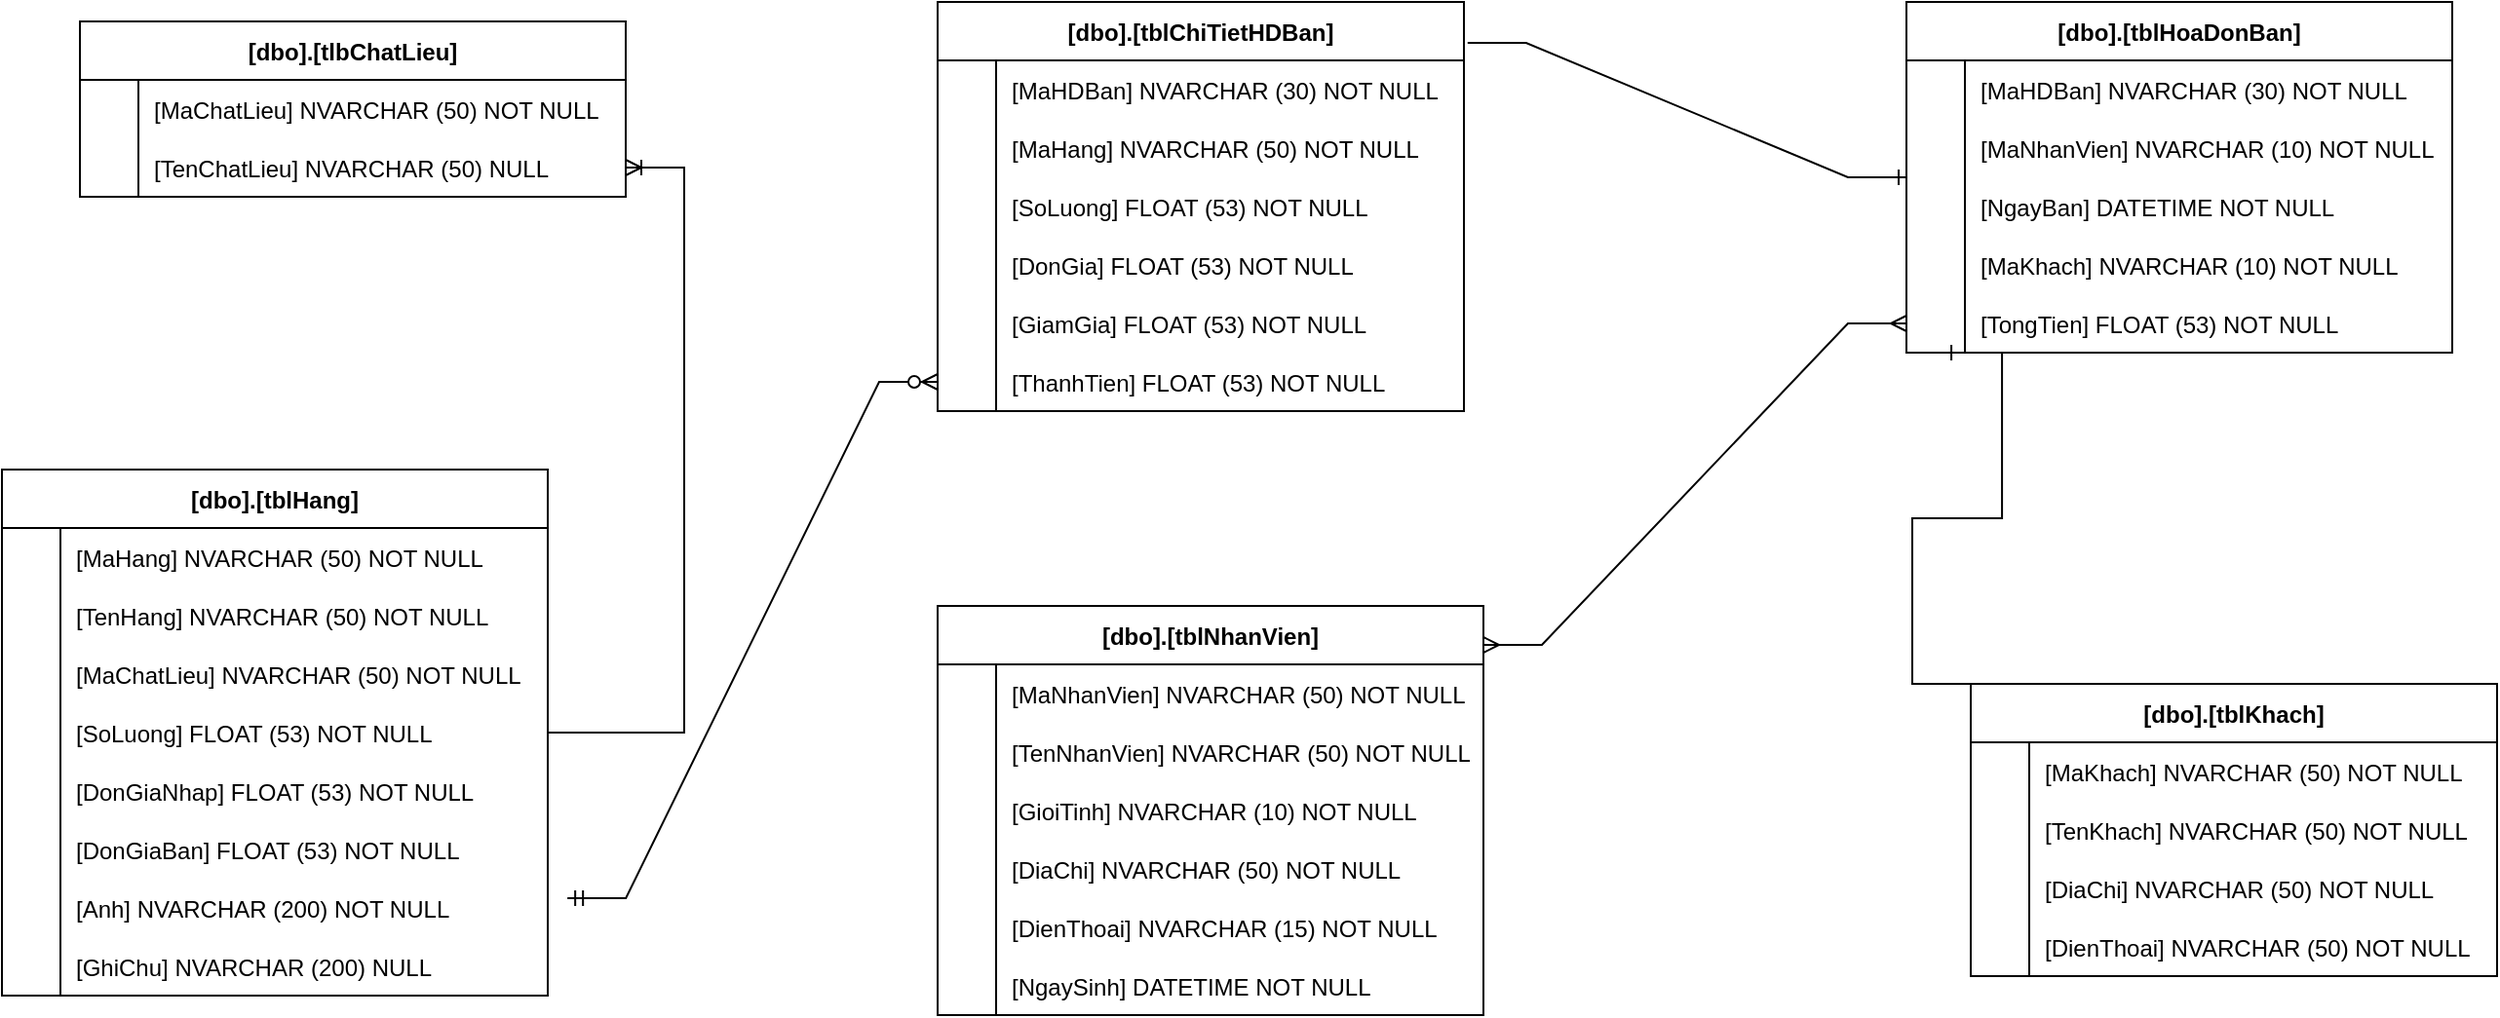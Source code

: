 <mxfile version="24.2.3" type="device">
  <diagram name="Page-1" id="nV3a7WdD76yAcHxh7O3L">
    <mxGraphModel dx="2442" dy="1972" grid="1" gridSize="10" guides="1" tooltips="1" connect="1" arrows="1" fold="1" page="1" pageScale="1" pageWidth="827" pageHeight="1169" math="0" shadow="0">
      <root>
        <mxCell id="0" />
        <mxCell id="1" parent="0" />
        <mxCell id="JZfJnRfSjsiBS8Dc8e3R-1" value="[dbo].[tblChiTietHDBan]" style="shape=table;startSize=30;container=1;collapsible=1;childLayout=tableLayout;fixedRows=1;rowLines=0;fontStyle=1;align=center;resizeLast=1;" vertex="1" parent="1">
          <mxGeometry x="330" y="-150" width="270" height="210" as="geometry" />
        </mxCell>
        <mxCell id="JZfJnRfSjsiBS8Dc8e3R-2" value="" style="shape=tableRow;horizontal=0;startSize=0;swimlaneHead=0;swimlaneBody=0;fillColor=none;collapsible=0;dropTarget=0;points=[[0,0.5],[1,0.5]];portConstraint=eastwest;strokeColor=inherit;top=0;left=0;right=0;bottom=0;" vertex="1" parent="JZfJnRfSjsiBS8Dc8e3R-1">
          <mxGeometry y="30" width="270" height="30" as="geometry" />
        </mxCell>
        <mxCell id="JZfJnRfSjsiBS8Dc8e3R-3" value="" style="shape=partialRectangle;overflow=hidden;connectable=0;fillColor=none;strokeColor=inherit;top=0;left=0;bottom=0;right=0;" vertex="1" parent="JZfJnRfSjsiBS8Dc8e3R-2">
          <mxGeometry width="30" height="30" as="geometry">
            <mxRectangle width="30" height="30" as="alternateBounds" />
          </mxGeometry>
        </mxCell>
        <mxCell id="JZfJnRfSjsiBS8Dc8e3R-4" value="[MaHDBan]   NVARCHAR (30) NOT NULL" style="shape=partialRectangle;overflow=hidden;connectable=0;fillColor=none;align=left;strokeColor=inherit;top=0;left=0;bottom=0;right=0;spacingLeft=6;" vertex="1" parent="JZfJnRfSjsiBS8Dc8e3R-2">
          <mxGeometry x="30" width="240" height="30" as="geometry">
            <mxRectangle width="240" height="30" as="alternateBounds" />
          </mxGeometry>
        </mxCell>
        <mxCell id="JZfJnRfSjsiBS8Dc8e3R-5" value="" style="shape=tableRow;horizontal=0;startSize=0;swimlaneHead=0;swimlaneBody=0;fillColor=none;collapsible=0;dropTarget=0;points=[[0,0.5],[1,0.5]];portConstraint=eastwest;strokeColor=inherit;top=0;left=0;right=0;bottom=0;" vertex="1" parent="JZfJnRfSjsiBS8Dc8e3R-1">
          <mxGeometry y="60" width="270" height="30" as="geometry" />
        </mxCell>
        <mxCell id="JZfJnRfSjsiBS8Dc8e3R-6" value="" style="shape=partialRectangle;overflow=hidden;connectable=0;fillColor=none;strokeColor=inherit;top=0;left=0;bottom=0;right=0;" vertex="1" parent="JZfJnRfSjsiBS8Dc8e3R-5">
          <mxGeometry width="30" height="30" as="geometry">
            <mxRectangle width="30" height="30" as="alternateBounds" />
          </mxGeometry>
        </mxCell>
        <mxCell id="JZfJnRfSjsiBS8Dc8e3R-7" value="[MaHang]    NVARCHAR (50) NOT NULL" style="shape=partialRectangle;overflow=hidden;connectable=0;fillColor=none;align=left;strokeColor=inherit;top=0;left=0;bottom=0;right=0;spacingLeft=6;" vertex="1" parent="JZfJnRfSjsiBS8Dc8e3R-5">
          <mxGeometry x="30" width="240" height="30" as="geometry">
            <mxRectangle width="240" height="30" as="alternateBounds" />
          </mxGeometry>
        </mxCell>
        <mxCell id="JZfJnRfSjsiBS8Dc8e3R-8" value="" style="shape=tableRow;horizontal=0;startSize=0;swimlaneHead=0;swimlaneBody=0;fillColor=none;collapsible=0;dropTarget=0;points=[[0,0.5],[1,0.5]];portConstraint=eastwest;strokeColor=inherit;top=0;left=0;right=0;bottom=0;" vertex="1" parent="JZfJnRfSjsiBS8Dc8e3R-1">
          <mxGeometry y="90" width="270" height="30" as="geometry" />
        </mxCell>
        <mxCell id="JZfJnRfSjsiBS8Dc8e3R-9" value="" style="shape=partialRectangle;overflow=hidden;connectable=0;fillColor=none;strokeColor=inherit;top=0;left=0;bottom=0;right=0;" vertex="1" parent="JZfJnRfSjsiBS8Dc8e3R-8">
          <mxGeometry width="30" height="30" as="geometry">
            <mxRectangle width="30" height="30" as="alternateBounds" />
          </mxGeometry>
        </mxCell>
        <mxCell id="JZfJnRfSjsiBS8Dc8e3R-10" value="[SoLuong]   FLOAT (53)    NOT NULL" style="shape=partialRectangle;overflow=hidden;connectable=0;fillColor=none;align=left;strokeColor=inherit;top=0;left=0;bottom=0;right=0;spacingLeft=6;" vertex="1" parent="JZfJnRfSjsiBS8Dc8e3R-8">
          <mxGeometry x="30" width="240" height="30" as="geometry">
            <mxRectangle width="240" height="30" as="alternateBounds" />
          </mxGeometry>
        </mxCell>
        <mxCell id="JZfJnRfSjsiBS8Dc8e3R-11" value="" style="shape=tableRow;horizontal=0;startSize=0;swimlaneHead=0;swimlaneBody=0;fillColor=none;collapsible=0;dropTarget=0;points=[[0,0.5],[1,0.5]];portConstraint=eastwest;strokeColor=inherit;top=0;left=0;right=0;bottom=0;" vertex="1" parent="JZfJnRfSjsiBS8Dc8e3R-1">
          <mxGeometry y="120" width="270" height="30" as="geometry" />
        </mxCell>
        <mxCell id="JZfJnRfSjsiBS8Dc8e3R-12" value="" style="shape=partialRectangle;overflow=hidden;connectable=0;fillColor=none;strokeColor=inherit;top=0;left=0;bottom=0;right=0;" vertex="1" parent="JZfJnRfSjsiBS8Dc8e3R-11">
          <mxGeometry width="30" height="30" as="geometry">
            <mxRectangle width="30" height="30" as="alternateBounds" />
          </mxGeometry>
        </mxCell>
        <mxCell id="JZfJnRfSjsiBS8Dc8e3R-13" value="[DonGia]    FLOAT (53)    NOT NULL" style="shape=partialRectangle;overflow=hidden;connectable=0;fillColor=none;align=left;strokeColor=inherit;top=0;left=0;bottom=0;right=0;spacingLeft=6;" vertex="1" parent="JZfJnRfSjsiBS8Dc8e3R-11">
          <mxGeometry x="30" width="240" height="30" as="geometry">
            <mxRectangle width="240" height="30" as="alternateBounds" />
          </mxGeometry>
        </mxCell>
        <mxCell id="JZfJnRfSjsiBS8Dc8e3R-14" value="" style="shape=tableRow;horizontal=0;startSize=0;swimlaneHead=0;swimlaneBody=0;fillColor=none;collapsible=0;dropTarget=0;points=[[0,0.5],[1,0.5]];portConstraint=eastwest;strokeColor=inherit;top=0;left=0;right=0;bottom=0;" vertex="1" parent="JZfJnRfSjsiBS8Dc8e3R-1">
          <mxGeometry y="150" width="270" height="30" as="geometry" />
        </mxCell>
        <mxCell id="JZfJnRfSjsiBS8Dc8e3R-15" value="" style="shape=partialRectangle;overflow=hidden;connectable=0;fillColor=none;strokeColor=inherit;top=0;left=0;bottom=0;right=0;" vertex="1" parent="JZfJnRfSjsiBS8Dc8e3R-14">
          <mxGeometry width="30" height="30" as="geometry">
            <mxRectangle width="30" height="30" as="alternateBounds" />
          </mxGeometry>
        </mxCell>
        <mxCell id="JZfJnRfSjsiBS8Dc8e3R-16" value="[GiamGia]   FLOAT (53)    NOT NULL" style="shape=partialRectangle;overflow=hidden;connectable=0;fillColor=none;align=left;strokeColor=inherit;top=0;left=0;bottom=0;right=0;spacingLeft=6;" vertex="1" parent="JZfJnRfSjsiBS8Dc8e3R-14">
          <mxGeometry x="30" width="240" height="30" as="geometry">
            <mxRectangle width="240" height="30" as="alternateBounds" />
          </mxGeometry>
        </mxCell>
        <mxCell id="JZfJnRfSjsiBS8Dc8e3R-17" value="" style="shape=tableRow;horizontal=0;startSize=0;swimlaneHead=0;swimlaneBody=0;fillColor=none;collapsible=0;dropTarget=0;points=[[0,0.5],[1,0.5]];portConstraint=eastwest;strokeColor=inherit;top=0;left=0;right=0;bottom=0;" vertex="1" parent="JZfJnRfSjsiBS8Dc8e3R-1">
          <mxGeometry y="180" width="270" height="30" as="geometry" />
        </mxCell>
        <mxCell id="JZfJnRfSjsiBS8Dc8e3R-18" value="" style="shape=partialRectangle;overflow=hidden;connectable=0;fillColor=none;strokeColor=inherit;top=0;left=0;bottom=0;right=0;" vertex="1" parent="JZfJnRfSjsiBS8Dc8e3R-17">
          <mxGeometry width="30" height="30" as="geometry">
            <mxRectangle width="30" height="30" as="alternateBounds" />
          </mxGeometry>
        </mxCell>
        <mxCell id="JZfJnRfSjsiBS8Dc8e3R-19" value="[ThanhTien] FLOAT (53)    NOT NULL" style="shape=partialRectangle;overflow=hidden;connectable=0;fillColor=none;align=left;strokeColor=inherit;top=0;left=0;bottom=0;right=0;spacingLeft=6;" vertex="1" parent="JZfJnRfSjsiBS8Dc8e3R-17">
          <mxGeometry x="30" width="240" height="30" as="geometry">
            <mxRectangle width="240" height="30" as="alternateBounds" />
          </mxGeometry>
        </mxCell>
        <mxCell id="JZfJnRfSjsiBS8Dc8e3R-20" value="[dbo].[tblHang]" style="shape=table;startSize=30;container=1;collapsible=1;childLayout=tableLayout;fixedRows=1;rowLines=0;fontStyle=1;align=center;resizeLast=1;" vertex="1" parent="1">
          <mxGeometry x="-150" y="90" width="280" height="270" as="geometry" />
        </mxCell>
        <mxCell id="JZfJnRfSjsiBS8Dc8e3R-21" value="" style="shape=tableRow;horizontal=0;startSize=0;swimlaneHead=0;swimlaneBody=0;fillColor=none;collapsible=0;dropTarget=0;points=[[0,0.5],[1,0.5]];portConstraint=eastwest;strokeColor=inherit;top=0;left=0;right=0;bottom=0;" vertex="1" parent="JZfJnRfSjsiBS8Dc8e3R-20">
          <mxGeometry y="30" width="280" height="30" as="geometry" />
        </mxCell>
        <mxCell id="JZfJnRfSjsiBS8Dc8e3R-22" value="" style="shape=partialRectangle;overflow=hidden;connectable=0;fillColor=none;strokeColor=inherit;top=0;left=0;bottom=0;right=0;" vertex="1" parent="JZfJnRfSjsiBS8Dc8e3R-21">
          <mxGeometry width="30" height="30" as="geometry">
            <mxRectangle width="30" height="30" as="alternateBounds" />
          </mxGeometry>
        </mxCell>
        <mxCell id="JZfJnRfSjsiBS8Dc8e3R-23" value="[MaHang]     NVARCHAR (50)  NOT NULL" style="shape=partialRectangle;overflow=hidden;connectable=0;fillColor=none;align=left;strokeColor=inherit;top=0;left=0;bottom=0;right=0;spacingLeft=6;" vertex="1" parent="JZfJnRfSjsiBS8Dc8e3R-21">
          <mxGeometry x="30" width="250" height="30" as="geometry">
            <mxRectangle width="250" height="30" as="alternateBounds" />
          </mxGeometry>
        </mxCell>
        <mxCell id="JZfJnRfSjsiBS8Dc8e3R-24" value="" style="shape=tableRow;horizontal=0;startSize=0;swimlaneHead=0;swimlaneBody=0;fillColor=none;collapsible=0;dropTarget=0;points=[[0,0.5],[1,0.5]];portConstraint=eastwest;strokeColor=inherit;top=0;left=0;right=0;bottom=0;" vertex="1" parent="JZfJnRfSjsiBS8Dc8e3R-20">
          <mxGeometry y="60" width="280" height="30" as="geometry" />
        </mxCell>
        <mxCell id="JZfJnRfSjsiBS8Dc8e3R-25" value="" style="shape=partialRectangle;overflow=hidden;connectable=0;fillColor=none;strokeColor=inherit;top=0;left=0;bottom=0;right=0;" vertex="1" parent="JZfJnRfSjsiBS8Dc8e3R-24">
          <mxGeometry width="30" height="30" as="geometry">
            <mxRectangle width="30" height="30" as="alternateBounds" />
          </mxGeometry>
        </mxCell>
        <mxCell id="JZfJnRfSjsiBS8Dc8e3R-26" value="[TenHang]    NVARCHAR (50)  NOT NULL" style="shape=partialRectangle;overflow=hidden;connectable=0;fillColor=none;align=left;strokeColor=inherit;top=0;left=0;bottom=0;right=0;spacingLeft=6;" vertex="1" parent="JZfJnRfSjsiBS8Dc8e3R-24">
          <mxGeometry x="30" width="250" height="30" as="geometry">
            <mxRectangle width="250" height="30" as="alternateBounds" />
          </mxGeometry>
        </mxCell>
        <mxCell id="JZfJnRfSjsiBS8Dc8e3R-27" value="" style="shape=tableRow;horizontal=0;startSize=0;swimlaneHead=0;swimlaneBody=0;fillColor=none;collapsible=0;dropTarget=0;points=[[0,0.5],[1,0.5]];portConstraint=eastwest;strokeColor=inherit;top=0;left=0;right=0;bottom=0;" vertex="1" parent="JZfJnRfSjsiBS8Dc8e3R-20">
          <mxGeometry y="90" width="280" height="30" as="geometry" />
        </mxCell>
        <mxCell id="JZfJnRfSjsiBS8Dc8e3R-28" value="" style="shape=partialRectangle;overflow=hidden;connectable=0;fillColor=none;strokeColor=inherit;top=0;left=0;bottom=0;right=0;" vertex="1" parent="JZfJnRfSjsiBS8Dc8e3R-27">
          <mxGeometry width="30" height="30" as="geometry">
            <mxRectangle width="30" height="30" as="alternateBounds" />
          </mxGeometry>
        </mxCell>
        <mxCell id="JZfJnRfSjsiBS8Dc8e3R-29" value="[MaChatLieu] NVARCHAR (50)  NOT NULL" style="shape=partialRectangle;overflow=hidden;connectable=0;fillColor=none;align=left;strokeColor=inherit;top=0;left=0;bottom=0;right=0;spacingLeft=6;" vertex="1" parent="JZfJnRfSjsiBS8Dc8e3R-27">
          <mxGeometry x="30" width="250" height="30" as="geometry">
            <mxRectangle width="250" height="30" as="alternateBounds" />
          </mxGeometry>
        </mxCell>
        <mxCell id="JZfJnRfSjsiBS8Dc8e3R-30" value="" style="shape=tableRow;horizontal=0;startSize=0;swimlaneHead=0;swimlaneBody=0;fillColor=none;collapsible=0;dropTarget=0;points=[[0,0.5],[1,0.5]];portConstraint=eastwest;strokeColor=inherit;top=0;left=0;right=0;bottom=0;" vertex="1" parent="JZfJnRfSjsiBS8Dc8e3R-20">
          <mxGeometry y="120" width="280" height="30" as="geometry" />
        </mxCell>
        <mxCell id="JZfJnRfSjsiBS8Dc8e3R-31" value="" style="shape=partialRectangle;overflow=hidden;connectable=0;fillColor=none;strokeColor=inherit;top=0;left=0;bottom=0;right=0;" vertex="1" parent="JZfJnRfSjsiBS8Dc8e3R-30">
          <mxGeometry width="30" height="30" as="geometry">
            <mxRectangle width="30" height="30" as="alternateBounds" />
          </mxGeometry>
        </mxCell>
        <mxCell id="JZfJnRfSjsiBS8Dc8e3R-32" value="[SoLuong]    FLOAT (53)     NOT NULL" style="shape=partialRectangle;overflow=hidden;connectable=0;fillColor=none;align=left;strokeColor=inherit;top=0;left=0;bottom=0;right=0;spacingLeft=6;" vertex="1" parent="JZfJnRfSjsiBS8Dc8e3R-30">
          <mxGeometry x="30" width="250" height="30" as="geometry">
            <mxRectangle width="250" height="30" as="alternateBounds" />
          </mxGeometry>
        </mxCell>
        <mxCell id="JZfJnRfSjsiBS8Dc8e3R-33" value="" style="shape=tableRow;horizontal=0;startSize=0;swimlaneHead=0;swimlaneBody=0;fillColor=none;collapsible=0;dropTarget=0;points=[[0,0.5],[1,0.5]];portConstraint=eastwest;strokeColor=inherit;top=0;left=0;right=0;bottom=0;" vertex="1" parent="JZfJnRfSjsiBS8Dc8e3R-20">
          <mxGeometry y="150" width="280" height="30" as="geometry" />
        </mxCell>
        <mxCell id="JZfJnRfSjsiBS8Dc8e3R-34" value="" style="shape=partialRectangle;overflow=hidden;connectable=0;fillColor=none;strokeColor=inherit;top=0;left=0;bottom=0;right=0;" vertex="1" parent="JZfJnRfSjsiBS8Dc8e3R-33">
          <mxGeometry width="30" height="30" as="geometry">
            <mxRectangle width="30" height="30" as="alternateBounds" />
          </mxGeometry>
        </mxCell>
        <mxCell id="JZfJnRfSjsiBS8Dc8e3R-35" value="[DonGiaNhap] FLOAT (53)     NOT NULL" style="shape=partialRectangle;overflow=hidden;connectable=0;fillColor=none;align=left;strokeColor=inherit;top=0;left=0;bottom=0;right=0;spacingLeft=6;" vertex="1" parent="JZfJnRfSjsiBS8Dc8e3R-33">
          <mxGeometry x="30" width="250" height="30" as="geometry">
            <mxRectangle width="250" height="30" as="alternateBounds" />
          </mxGeometry>
        </mxCell>
        <mxCell id="JZfJnRfSjsiBS8Dc8e3R-36" value="" style="shape=tableRow;horizontal=0;startSize=0;swimlaneHead=0;swimlaneBody=0;fillColor=none;collapsible=0;dropTarget=0;points=[[0,0.5],[1,0.5]];portConstraint=eastwest;strokeColor=inherit;top=0;left=0;right=0;bottom=0;" vertex="1" parent="JZfJnRfSjsiBS8Dc8e3R-20">
          <mxGeometry y="180" width="280" height="30" as="geometry" />
        </mxCell>
        <mxCell id="JZfJnRfSjsiBS8Dc8e3R-37" value="" style="shape=partialRectangle;overflow=hidden;connectable=0;fillColor=none;strokeColor=inherit;top=0;left=0;bottom=0;right=0;" vertex="1" parent="JZfJnRfSjsiBS8Dc8e3R-36">
          <mxGeometry width="30" height="30" as="geometry">
            <mxRectangle width="30" height="30" as="alternateBounds" />
          </mxGeometry>
        </mxCell>
        <mxCell id="JZfJnRfSjsiBS8Dc8e3R-38" value="[DonGiaBan]  FLOAT (53)     NOT NULL" style="shape=partialRectangle;overflow=hidden;connectable=0;fillColor=none;align=left;strokeColor=inherit;top=0;left=0;bottom=0;right=0;spacingLeft=6;" vertex="1" parent="JZfJnRfSjsiBS8Dc8e3R-36">
          <mxGeometry x="30" width="250" height="30" as="geometry">
            <mxRectangle width="250" height="30" as="alternateBounds" />
          </mxGeometry>
        </mxCell>
        <mxCell id="JZfJnRfSjsiBS8Dc8e3R-39" value="" style="shape=tableRow;horizontal=0;startSize=0;swimlaneHead=0;swimlaneBody=0;fillColor=none;collapsible=0;dropTarget=0;points=[[0,0.5],[1,0.5]];portConstraint=eastwest;strokeColor=inherit;top=0;left=0;right=0;bottom=0;" vertex="1" parent="JZfJnRfSjsiBS8Dc8e3R-20">
          <mxGeometry y="210" width="280" height="30" as="geometry" />
        </mxCell>
        <mxCell id="JZfJnRfSjsiBS8Dc8e3R-40" value="" style="shape=partialRectangle;overflow=hidden;connectable=0;fillColor=none;strokeColor=inherit;top=0;left=0;bottom=0;right=0;" vertex="1" parent="JZfJnRfSjsiBS8Dc8e3R-39">
          <mxGeometry width="30" height="30" as="geometry">
            <mxRectangle width="30" height="30" as="alternateBounds" />
          </mxGeometry>
        </mxCell>
        <mxCell id="JZfJnRfSjsiBS8Dc8e3R-41" value="[Anh]        NVARCHAR (200) NOT NULL" style="shape=partialRectangle;overflow=hidden;connectable=0;fillColor=none;align=left;strokeColor=inherit;top=0;left=0;bottom=0;right=0;spacingLeft=6;" vertex="1" parent="JZfJnRfSjsiBS8Dc8e3R-39">
          <mxGeometry x="30" width="250" height="30" as="geometry">
            <mxRectangle width="250" height="30" as="alternateBounds" />
          </mxGeometry>
        </mxCell>
        <mxCell id="JZfJnRfSjsiBS8Dc8e3R-42" value="" style="shape=tableRow;horizontal=0;startSize=0;swimlaneHead=0;swimlaneBody=0;fillColor=none;collapsible=0;dropTarget=0;points=[[0,0.5],[1,0.5]];portConstraint=eastwest;strokeColor=inherit;top=0;left=0;right=0;bottom=0;" vertex="1" parent="JZfJnRfSjsiBS8Dc8e3R-20">
          <mxGeometry y="240" width="280" height="30" as="geometry" />
        </mxCell>
        <mxCell id="JZfJnRfSjsiBS8Dc8e3R-43" value="" style="shape=partialRectangle;overflow=hidden;connectable=0;fillColor=none;strokeColor=inherit;top=0;left=0;bottom=0;right=0;" vertex="1" parent="JZfJnRfSjsiBS8Dc8e3R-42">
          <mxGeometry width="30" height="30" as="geometry">
            <mxRectangle width="30" height="30" as="alternateBounds" />
          </mxGeometry>
        </mxCell>
        <mxCell id="JZfJnRfSjsiBS8Dc8e3R-44" value="[GhiChu]     NVARCHAR (200) NULL" style="shape=partialRectangle;overflow=hidden;connectable=0;fillColor=none;align=left;strokeColor=inherit;top=0;left=0;bottom=0;right=0;spacingLeft=6;" vertex="1" parent="JZfJnRfSjsiBS8Dc8e3R-42">
          <mxGeometry x="30" width="250" height="30" as="geometry">
            <mxRectangle width="250" height="30" as="alternateBounds" />
          </mxGeometry>
        </mxCell>
        <mxCell id="JZfJnRfSjsiBS8Dc8e3R-45" value="[dbo].[tblHoaDonBan]" style="shape=table;startSize=30;container=1;collapsible=1;childLayout=tableLayout;fixedRows=1;rowLines=0;fontStyle=1;align=center;resizeLast=1;" vertex="1" parent="1">
          <mxGeometry x="827" y="-150" width="280" height="180" as="geometry" />
        </mxCell>
        <mxCell id="JZfJnRfSjsiBS8Dc8e3R-46" value="" style="shape=tableRow;horizontal=0;startSize=0;swimlaneHead=0;swimlaneBody=0;fillColor=none;collapsible=0;dropTarget=0;points=[[0,0.5],[1,0.5]];portConstraint=eastwest;strokeColor=inherit;top=0;left=0;right=0;bottom=0;" vertex="1" parent="JZfJnRfSjsiBS8Dc8e3R-45">
          <mxGeometry y="30" width="280" height="30" as="geometry" />
        </mxCell>
        <mxCell id="JZfJnRfSjsiBS8Dc8e3R-47" value="" style="shape=partialRectangle;overflow=hidden;connectable=0;fillColor=none;strokeColor=inherit;top=0;left=0;bottom=0;right=0;" vertex="1" parent="JZfJnRfSjsiBS8Dc8e3R-46">
          <mxGeometry width="30" height="30" as="geometry">
            <mxRectangle width="30" height="30" as="alternateBounds" />
          </mxGeometry>
        </mxCell>
        <mxCell id="JZfJnRfSjsiBS8Dc8e3R-48" value="[MaHDBan]    NVARCHAR (30) NOT NULL" style="shape=partialRectangle;overflow=hidden;connectable=0;fillColor=none;align=left;strokeColor=inherit;top=0;left=0;bottom=0;right=0;spacingLeft=6;" vertex="1" parent="JZfJnRfSjsiBS8Dc8e3R-46">
          <mxGeometry x="30" width="250" height="30" as="geometry">
            <mxRectangle width="250" height="30" as="alternateBounds" />
          </mxGeometry>
        </mxCell>
        <mxCell id="JZfJnRfSjsiBS8Dc8e3R-49" value="" style="shape=tableRow;horizontal=0;startSize=0;swimlaneHead=0;swimlaneBody=0;fillColor=none;collapsible=0;dropTarget=0;points=[[0,0.5],[1,0.5]];portConstraint=eastwest;strokeColor=inherit;top=0;left=0;right=0;bottom=0;" vertex="1" parent="JZfJnRfSjsiBS8Dc8e3R-45">
          <mxGeometry y="60" width="280" height="30" as="geometry" />
        </mxCell>
        <mxCell id="JZfJnRfSjsiBS8Dc8e3R-50" value="" style="shape=partialRectangle;overflow=hidden;connectable=0;fillColor=none;strokeColor=inherit;top=0;left=0;bottom=0;right=0;" vertex="1" parent="JZfJnRfSjsiBS8Dc8e3R-49">
          <mxGeometry width="30" height="30" as="geometry">
            <mxRectangle width="30" height="30" as="alternateBounds" />
          </mxGeometry>
        </mxCell>
        <mxCell id="JZfJnRfSjsiBS8Dc8e3R-51" value="[MaNhanVien] NVARCHAR (10) NOT NULL" style="shape=partialRectangle;overflow=hidden;connectable=0;fillColor=none;align=left;strokeColor=inherit;top=0;left=0;bottom=0;right=0;spacingLeft=6;" vertex="1" parent="JZfJnRfSjsiBS8Dc8e3R-49">
          <mxGeometry x="30" width="250" height="30" as="geometry">
            <mxRectangle width="250" height="30" as="alternateBounds" />
          </mxGeometry>
        </mxCell>
        <mxCell id="JZfJnRfSjsiBS8Dc8e3R-52" value="" style="shape=tableRow;horizontal=0;startSize=0;swimlaneHead=0;swimlaneBody=0;fillColor=none;collapsible=0;dropTarget=0;points=[[0,0.5],[1,0.5]];portConstraint=eastwest;strokeColor=inherit;top=0;left=0;right=0;bottom=0;" vertex="1" parent="JZfJnRfSjsiBS8Dc8e3R-45">
          <mxGeometry y="90" width="280" height="30" as="geometry" />
        </mxCell>
        <mxCell id="JZfJnRfSjsiBS8Dc8e3R-53" value="" style="shape=partialRectangle;overflow=hidden;connectable=0;fillColor=none;strokeColor=inherit;top=0;left=0;bottom=0;right=0;" vertex="1" parent="JZfJnRfSjsiBS8Dc8e3R-52">
          <mxGeometry width="30" height="30" as="geometry">
            <mxRectangle width="30" height="30" as="alternateBounds" />
          </mxGeometry>
        </mxCell>
        <mxCell id="JZfJnRfSjsiBS8Dc8e3R-54" value="[NgayBan]    DATETIME      NOT NULL" style="shape=partialRectangle;overflow=hidden;connectable=0;fillColor=none;align=left;strokeColor=inherit;top=0;left=0;bottom=0;right=0;spacingLeft=6;" vertex="1" parent="JZfJnRfSjsiBS8Dc8e3R-52">
          <mxGeometry x="30" width="250" height="30" as="geometry">
            <mxRectangle width="250" height="30" as="alternateBounds" />
          </mxGeometry>
        </mxCell>
        <mxCell id="JZfJnRfSjsiBS8Dc8e3R-55" value="" style="shape=tableRow;horizontal=0;startSize=0;swimlaneHead=0;swimlaneBody=0;fillColor=none;collapsible=0;dropTarget=0;points=[[0,0.5],[1,0.5]];portConstraint=eastwest;strokeColor=inherit;top=0;left=0;right=0;bottom=0;" vertex="1" parent="JZfJnRfSjsiBS8Dc8e3R-45">
          <mxGeometry y="120" width="280" height="30" as="geometry" />
        </mxCell>
        <mxCell id="JZfJnRfSjsiBS8Dc8e3R-56" value="" style="shape=partialRectangle;overflow=hidden;connectable=0;fillColor=none;strokeColor=inherit;top=0;left=0;bottom=0;right=0;" vertex="1" parent="JZfJnRfSjsiBS8Dc8e3R-55">
          <mxGeometry width="30" height="30" as="geometry">
            <mxRectangle width="30" height="30" as="alternateBounds" />
          </mxGeometry>
        </mxCell>
        <mxCell id="JZfJnRfSjsiBS8Dc8e3R-57" value="[MaKhach]    NVARCHAR (10) NOT NULL" style="shape=partialRectangle;overflow=hidden;connectable=0;fillColor=none;align=left;strokeColor=inherit;top=0;left=0;bottom=0;right=0;spacingLeft=6;" vertex="1" parent="JZfJnRfSjsiBS8Dc8e3R-55">
          <mxGeometry x="30" width="250" height="30" as="geometry">
            <mxRectangle width="250" height="30" as="alternateBounds" />
          </mxGeometry>
        </mxCell>
        <mxCell id="JZfJnRfSjsiBS8Dc8e3R-58" value="" style="shape=tableRow;horizontal=0;startSize=0;swimlaneHead=0;swimlaneBody=0;fillColor=none;collapsible=0;dropTarget=0;points=[[0,0.5],[1,0.5]];portConstraint=eastwest;strokeColor=inherit;top=0;left=0;right=0;bottom=0;" vertex="1" parent="JZfJnRfSjsiBS8Dc8e3R-45">
          <mxGeometry y="150" width="280" height="30" as="geometry" />
        </mxCell>
        <mxCell id="JZfJnRfSjsiBS8Dc8e3R-59" value="" style="shape=partialRectangle;overflow=hidden;connectable=0;fillColor=none;strokeColor=inherit;top=0;left=0;bottom=0;right=0;" vertex="1" parent="JZfJnRfSjsiBS8Dc8e3R-58">
          <mxGeometry width="30" height="30" as="geometry">
            <mxRectangle width="30" height="30" as="alternateBounds" />
          </mxGeometry>
        </mxCell>
        <mxCell id="JZfJnRfSjsiBS8Dc8e3R-60" value="[TongTien]   FLOAT (53)    NOT NULL" style="shape=partialRectangle;overflow=hidden;connectable=0;fillColor=none;align=left;strokeColor=inherit;top=0;left=0;bottom=0;right=0;spacingLeft=6;" vertex="1" parent="JZfJnRfSjsiBS8Dc8e3R-58">
          <mxGeometry x="30" width="250" height="30" as="geometry">
            <mxRectangle width="250" height="30" as="alternateBounds" />
          </mxGeometry>
        </mxCell>
        <mxCell id="JZfJnRfSjsiBS8Dc8e3R-61" value="[dbo].[tblKhach]" style="shape=table;startSize=30;container=1;collapsible=1;childLayout=tableLayout;fixedRows=1;rowLines=0;fontStyle=1;align=center;resizeLast=1;" vertex="1" parent="1">
          <mxGeometry x="860" y="200" width="270" height="150" as="geometry" />
        </mxCell>
        <mxCell id="JZfJnRfSjsiBS8Dc8e3R-62" value="" style="shape=tableRow;horizontal=0;startSize=0;swimlaneHead=0;swimlaneBody=0;fillColor=none;collapsible=0;dropTarget=0;points=[[0,0.5],[1,0.5]];portConstraint=eastwest;strokeColor=inherit;top=0;left=0;right=0;bottom=0;" vertex="1" parent="JZfJnRfSjsiBS8Dc8e3R-61">
          <mxGeometry y="30" width="270" height="30" as="geometry" />
        </mxCell>
        <mxCell id="JZfJnRfSjsiBS8Dc8e3R-63" value="" style="shape=partialRectangle;overflow=hidden;connectable=0;fillColor=none;strokeColor=inherit;top=0;left=0;bottom=0;right=0;" vertex="1" parent="JZfJnRfSjsiBS8Dc8e3R-62">
          <mxGeometry width="30" height="30" as="geometry">
            <mxRectangle width="30" height="30" as="alternateBounds" />
          </mxGeometry>
        </mxCell>
        <mxCell id="JZfJnRfSjsiBS8Dc8e3R-64" value="[MaKhach]   NVARCHAR (50) NOT NULL" style="shape=partialRectangle;overflow=hidden;connectable=0;fillColor=none;align=left;strokeColor=inherit;top=0;left=0;bottom=0;right=0;spacingLeft=6;" vertex="1" parent="JZfJnRfSjsiBS8Dc8e3R-62">
          <mxGeometry x="30" width="240" height="30" as="geometry">
            <mxRectangle width="240" height="30" as="alternateBounds" />
          </mxGeometry>
        </mxCell>
        <mxCell id="JZfJnRfSjsiBS8Dc8e3R-65" value="" style="shape=tableRow;horizontal=0;startSize=0;swimlaneHead=0;swimlaneBody=0;fillColor=none;collapsible=0;dropTarget=0;points=[[0,0.5],[1,0.5]];portConstraint=eastwest;strokeColor=inherit;top=0;left=0;right=0;bottom=0;" vertex="1" parent="JZfJnRfSjsiBS8Dc8e3R-61">
          <mxGeometry y="60" width="270" height="30" as="geometry" />
        </mxCell>
        <mxCell id="JZfJnRfSjsiBS8Dc8e3R-66" value="" style="shape=partialRectangle;overflow=hidden;connectable=0;fillColor=none;strokeColor=inherit;top=0;left=0;bottom=0;right=0;" vertex="1" parent="JZfJnRfSjsiBS8Dc8e3R-65">
          <mxGeometry width="30" height="30" as="geometry">
            <mxRectangle width="30" height="30" as="alternateBounds" />
          </mxGeometry>
        </mxCell>
        <mxCell id="JZfJnRfSjsiBS8Dc8e3R-67" value="[TenKhach]  NVARCHAR (50) NOT NULL" style="shape=partialRectangle;overflow=hidden;connectable=0;fillColor=none;align=left;strokeColor=inherit;top=0;left=0;bottom=0;right=0;spacingLeft=6;" vertex="1" parent="JZfJnRfSjsiBS8Dc8e3R-65">
          <mxGeometry x="30" width="240" height="30" as="geometry">
            <mxRectangle width="240" height="30" as="alternateBounds" />
          </mxGeometry>
        </mxCell>
        <mxCell id="JZfJnRfSjsiBS8Dc8e3R-68" value="" style="shape=tableRow;horizontal=0;startSize=0;swimlaneHead=0;swimlaneBody=0;fillColor=none;collapsible=0;dropTarget=0;points=[[0,0.5],[1,0.5]];portConstraint=eastwest;strokeColor=inherit;top=0;left=0;right=0;bottom=0;" vertex="1" parent="JZfJnRfSjsiBS8Dc8e3R-61">
          <mxGeometry y="90" width="270" height="30" as="geometry" />
        </mxCell>
        <mxCell id="JZfJnRfSjsiBS8Dc8e3R-69" value="" style="shape=partialRectangle;overflow=hidden;connectable=0;fillColor=none;strokeColor=inherit;top=0;left=0;bottom=0;right=0;" vertex="1" parent="JZfJnRfSjsiBS8Dc8e3R-68">
          <mxGeometry width="30" height="30" as="geometry">
            <mxRectangle width="30" height="30" as="alternateBounds" />
          </mxGeometry>
        </mxCell>
        <mxCell id="JZfJnRfSjsiBS8Dc8e3R-70" value="[DiaChi]    NVARCHAR (50) NOT NULL" style="shape=partialRectangle;overflow=hidden;connectable=0;fillColor=none;align=left;strokeColor=inherit;top=0;left=0;bottom=0;right=0;spacingLeft=6;" vertex="1" parent="JZfJnRfSjsiBS8Dc8e3R-68">
          <mxGeometry x="30" width="240" height="30" as="geometry">
            <mxRectangle width="240" height="30" as="alternateBounds" />
          </mxGeometry>
        </mxCell>
        <mxCell id="JZfJnRfSjsiBS8Dc8e3R-71" value="" style="shape=tableRow;horizontal=0;startSize=0;swimlaneHead=0;swimlaneBody=0;fillColor=none;collapsible=0;dropTarget=0;points=[[0,0.5],[1,0.5]];portConstraint=eastwest;strokeColor=inherit;top=0;left=0;right=0;bottom=0;" vertex="1" parent="JZfJnRfSjsiBS8Dc8e3R-61">
          <mxGeometry y="120" width="270" height="30" as="geometry" />
        </mxCell>
        <mxCell id="JZfJnRfSjsiBS8Dc8e3R-72" value="" style="shape=partialRectangle;overflow=hidden;connectable=0;fillColor=none;strokeColor=inherit;top=0;left=0;bottom=0;right=0;" vertex="1" parent="JZfJnRfSjsiBS8Dc8e3R-71">
          <mxGeometry width="30" height="30" as="geometry">
            <mxRectangle width="30" height="30" as="alternateBounds" />
          </mxGeometry>
        </mxCell>
        <mxCell id="JZfJnRfSjsiBS8Dc8e3R-73" value="[DienThoai] NVARCHAR (50) NOT NULL" style="shape=partialRectangle;overflow=hidden;connectable=0;fillColor=none;align=left;strokeColor=inherit;top=0;left=0;bottom=0;right=0;spacingLeft=6;" vertex="1" parent="JZfJnRfSjsiBS8Dc8e3R-71">
          <mxGeometry x="30" width="240" height="30" as="geometry">
            <mxRectangle width="240" height="30" as="alternateBounds" />
          </mxGeometry>
        </mxCell>
        <mxCell id="JZfJnRfSjsiBS8Dc8e3R-74" value="[dbo].[tblNhanVien]" style="shape=table;startSize=30;container=1;collapsible=1;childLayout=tableLayout;fixedRows=1;rowLines=0;fontStyle=1;align=center;resizeLast=1;" vertex="1" parent="1">
          <mxGeometry x="330" y="160" width="280" height="210" as="geometry" />
        </mxCell>
        <mxCell id="JZfJnRfSjsiBS8Dc8e3R-75" value="" style="shape=tableRow;horizontal=0;startSize=0;swimlaneHead=0;swimlaneBody=0;fillColor=none;collapsible=0;dropTarget=0;points=[[0,0.5],[1,0.5]];portConstraint=eastwest;strokeColor=inherit;top=0;left=0;right=0;bottom=0;" vertex="1" parent="JZfJnRfSjsiBS8Dc8e3R-74">
          <mxGeometry y="30" width="280" height="30" as="geometry" />
        </mxCell>
        <mxCell id="JZfJnRfSjsiBS8Dc8e3R-76" value="" style="shape=partialRectangle;overflow=hidden;connectable=0;fillColor=none;strokeColor=inherit;top=0;left=0;bottom=0;right=0;" vertex="1" parent="JZfJnRfSjsiBS8Dc8e3R-75">
          <mxGeometry width="30" height="30" as="geometry">
            <mxRectangle width="30" height="30" as="alternateBounds" />
          </mxGeometry>
        </mxCell>
        <mxCell id="JZfJnRfSjsiBS8Dc8e3R-77" value="[MaNhanVien]  NVARCHAR (50) NOT NULL" style="shape=partialRectangle;overflow=hidden;connectable=0;fillColor=none;align=left;strokeColor=inherit;top=0;left=0;bottom=0;right=0;spacingLeft=6;" vertex="1" parent="JZfJnRfSjsiBS8Dc8e3R-75">
          <mxGeometry x="30" width="250" height="30" as="geometry">
            <mxRectangle width="250" height="30" as="alternateBounds" />
          </mxGeometry>
        </mxCell>
        <mxCell id="JZfJnRfSjsiBS8Dc8e3R-78" value="" style="shape=tableRow;horizontal=0;startSize=0;swimlaneHead=0;swimlaneBody=0;fillColor=none;collapsible=0;dropTarget=0;points=[[0,0.5],[1,0.5]];portConstraint=eastwest;strokeColor=inherit;top=0;left=0;right=0;bottom=0;" vertex="1" parent="JZfJnRfSjsiBS8Dc8e3R-74">
          <mxGeometry y="60" width="280" height="30" as="geometry" />
        </mxCell>
        <mxCell id="JZfJnRfSjsiBS8Dc8e3R-79" value="" style="shape=partialRectangle;overflow=hidden;connectable=0;fillColor=none;strokeColor=inherit;top=0;left=0;bottom=0;right=0;" vertex="1" parent="JZfJnRfSjsiBS8Dc8e3R-78">
          <mxGeometry width="30" height="30" as="geometry">
            <mxRectangle width="30" height="30" as="alternateBounds" />
          </mxGeometry>
        </mxCell>
        <mxCell id="JZfJnRfSjsiBS8Dc8e3R-80" value="[TenNhanVien] NVARCHAR (50) NOT NULL" style="shape=partialRectangle;overflow=hidden;connectable=0;fillColor=none;align=left;strokeColor=inherit;top=0;left=0;bottom=0;right=0;spacingLeft=6;" vertex="1" parent="JZfJnRfSjsiBS8Dc8e3R-78">
          <mxGeometry x="30" width="250" height="30" as="geometry">
            <mxRectangle width="250" height="30" as="alternateBounds" />
          </mxGeometry>
        </mxCell>
        <mxCell id="JZfJnRfSjsiBS8Dc8e3R-81" value="" style="shape=tableRow;horizontal=0;startSize=0;swimlaneHead=0;swimlaneBody=0;fillColor=none;collapsible=0;dropTarget=0;points=[[0,0.5],[1,0.5]];portConstraint=eastwest;strokeColor=inherit;top=0;left=0;right=0;bottom=0;" vertex="1" parent="JZfJnRfSjsiBS8Dc8e3R-74">
          <mxGeometry y="90" width="280" height="30" as="geometry" />
        </mxCell>
        <mxCell id="JZfJnRfSjsiBS8Dc8e3R-82" value="" style="shape=partialRectangle;overflow=hidden;connectable=0;fillColor=none;strokeColor=inherit;top=0;left=0;bottom=0;right=0;" vertex="1" parent="JZfJnRfSjsiBS8Dc8e3R-81">
          <mxGeometry width="30" height="30" as="geometry">
            <mxRectangle width="30" height="30" as="alternateBounds" />
          </mxGeometry>
        </mxCell>
        <mxCell id="JZfJnRfSjsiBS8Dc8e3R-83" value="[GioiTinh]    NVARCHAR (10) NOT NULL" style="shape=partialRectangle;overflow=hidden;connectable=0;fillColor=none;align=left;strokeColor=inherit;top=0;left=0;bottom=0;right=0;spacingLeft=6;" vertex="1" parent="JZfJnRfSjsiBS8Dc8e3R-81">
          <mxGeometry x="30" width="250" height="30" as="geometry">
            <mxRectangle width="250" height="30" as="alternateBounds" />
          </mxGeometry>
        </mxCell>
        <mxCell id="JZfJnRfSjsiBS8Dc8e3R-84" value="" style="shape=tableRow;horizontal=0;startSize=0;swimlaneHead=0;swimlaneBody=0;fillColor=none;collapsible=0;dropTarget=0;points=[[0,0.5],[1,0.5]];portConstraint=eastwest;strokeColor=inherit;top=0;left=0;right=0;bottom=0;" vertex="1" parent="JZfJnRfSjsiBS8Dc8e3R-74">
          <mxGeometry y="120" width="280" height="30" as="geometry" />
        </mxCell>
        <mxCell id="JZfJnRfSjsiBS8Dc8e3R-85" value="" style="shape=partialRectangle;overflow=hidden;connectable=0;fillColor=none;strokeColor=inherit;top=0;left=0;bottom=0;right=0;" vertex="1" parent="JZfJnRfSjsiBS8Dc8e3R-84">
          <mxGeometry width="30" height="30" as="geometry">
            <mxRectangle width="30" height="30" as="alternateBounds" />
          </mxGeometry>
        </mxCell>
        <mxCell id="JZfJnRfSjsiBS8Dc8e3R-86" value="[DiaChi]      NVARCHAR (50) NOT NULL" style="shape=partialRectangle;overflow=hidden;connectable=0;fillColor=none;align=left;strokeColor=inherit;top=0;left=0;bottom=0;right=0;spacingLeft=6;" vertex="1" parent="JZfJnRfSjsiBS8Dc8e3R-84">
          <mxGeometry x="30" width="250" height="30" as="geometry">
            <mxRectangle width="250" height="30" as="alternateBounds" />
          </mxGeometry>
        </mxCell>
        <mxCell id="JZfJnRfSjsiBS8Dc8e3R-87" value="" style="shape=tableRow;horizontal=0;startSize=0;swimlaneHead=0;swimlaneBody=0;fillColor=none;collapsible=0;dropTarget=0;points=[[0,0.5],[1,0.5]];portConstraint=eastwest;strokeColor=inherit;top=0;left=0;right=0;bottom=0;" vertex="1" parent="JZfJnRfSjsiBS8Dc8e3R-74">
          <mxGeometry y="150" width="280" height="30" as="geometry" />
        </mxCell>
        <mxCell id="JZfJnRfSjsiBS8Dc8e3R-88" value="" style="shape=partialRectangle;overflow=hidden;connectable=0;fillColor=none;strokeColor=inherit;top=0;left=0;bottom=0;right=0;" vertex="1" parent="JZfJnRfSjsiBS8Dc8e3R-87">
          <mxGeometry width="30" height="30" as="geometry">
            <mxRectangle width="30" height="30" as="alternateBounds" />
          </mxGeometry>
        </mxCell>
        <mxCell id="JZfJnRfSjsiBS8Dc8e3R-89" value="[DienThoai]   NVARCHAR (15) NOT NULL" style="shape=partialRectangle;overflow=hidden;connectable=0;fillColor=none;align=left;strokeColor=inherit;top=0;left=0;bottom=0;right=0;spacingLeft=6;" vertex="1" parent="JZfJnRfSjsiBS8Dc8e3R-87">
          <mxGeometry x="30" width="250" height="30" as="geometry">
            <mxRectangle width="250" height="30" as="alternateBounds" />
          </mxGeometry>
        </mxCell>
        <mxCell id="JZfJnRfSjsiBS8Dc8e3R-90" value="" style="shape=tableRow;horizontal=0;startSize=0;swimlaneHead=0;swimlaneBody=0;fillColor=none;collapsible=0;dropTarget=0;points=[[0,0.5],[1,0.5]];portConstraint=eastwest;strokeColor=inherit;top=0;left=0;right=0;bottom=0;" vertex="1" parent="JZfJnRfSjsiBS8Dc8e3R-74">
          <mxGeometry y="180" width="280" height="30" as="geometry" />
        </mxCell>
        <mxCell id="JZfJnRfSjsiBS8Dc8e3R-91" value="" style="shape=partialRectangle;overflow=hidden;connectable=0;fillColor=none;strokeColor=inherit;top=0;left=0;bottom=0;right=0;" vertex="1" parent="JZfJnRfSjsiBS8Dc8e3R-90">
          <mxGeometry width="30" height="30" as="geometry">
            <mxRectangle width="30" height="30" as="alternateBounds" />
          </mxGeometry>
        </mxCell>
        <mxCell id="JZfJnRfSjsiBS8Dc8e3R-92" value="[NgaySinh]    DATETIME      NOT NULL" style="shape=partialRectangle;overflow=hidden;connectable=0;fillColor=none;align=left;strokeColor=inherit;top=0;left=0;bottom=0;right=0;spacingLeft=6;" vertex="1" parent="JZfJnRfSjsiBS8Dc8e3R-90">
          <mxGeometry x="30" width="250" height="30" as="geometry">
            <mxRectangle width="250" height="30" as="alternateBounds" />
          </mxGeometry>
        </mxCell>
        <mxCell id="JZfJnRfSjsiBS8Dc8e3R-93" value="[dbo].[tlbChatLieu]" style="shape=table;startSize=30;container=1;collapsible=1;childLayout=tableLayout;fixedRows=1;rowLines=0;fontStyle=1;align=center;resizeLast=1;" vertex="1" parent="1">
          <mxGeometry x="-110" y="-140" width="280" height="90" as="geometry" />
        </mxCell>
        <mxCell id="JZfJnRfSjsiBS8Dc8e3R-94" value="" style="shape=tableRow;horizontal=0;startSize=0;swimlaneHead=0;swimlaneBody=0;fillColor=none;collapsible=0;dropTarget=0;points=[[0,0.5],[1,0.5]];portConstraint=eastwest;strokeColor=inherit;top=0;left=0;right=0;bottom=0;" vertex="1" parent="JZfJnRfSjsiBS8Dc8e3R-93">
          <mxGeometry y="30" width="280" height="30" as="geometry" />
        </mxCell>
        <mxCell id="JZfJnRfSjsiBS8Dc8e3R-95" value="" style="shape=partialRectangle;overflow=hidden;connectable=0;fillColor=none;strokeColor=inherit;top=0;left=0;bottom=0;right=0;" vertex="1" parent="JZfJnRfSjsiBS8Dc8e3R-94">
          <mxGeometry width="30" height="30" as="geometry">
            <mxRectangle width="30" height="30" as="alternateBounds" />
          </mxGeometry>
        </mxCell>
        <mxCell id="JZfJnRfSjsiBS8Dc8e3R-96" value="[MaChatLieu]  NVARCHAR (50) NOT NULL" style="shape=partialRectangle;overflow=hidden;connectable=0;fillColor=none;align=left;strokeColor=inherit;top=0;left=0;bottom=0;right=0;spacingLeft=6;" vertex="1" parent="JZfJnRfSjsiBS8Dc8e3R-94">
          <mxGeometry x="30" width="250" height="30" as="geometry">
            <mxRectangle width="250" height="30" as="alternateBounds" />
          </mxGeometry>
        </mxCell>
        <mxCell id="JZfJnRfSjsiBS8Dc8e3R-97" value="" style="shape=tableRow;horizontal=0;startSize=0;swimlaneHead=0;swimlaneBody=0;fillColor=none;collapsible=0;dropTarget=0;points=[[0,0.5],[1,0.5]];portConstraint=eastwest;strokeColor=inherit;top=0;left=0;right=0;bottom=0;" vertex="1" parent="JZfJnRfSjsiBS8Dc8e3R-93">
          <mxGeometry y="60" width="280" height="30" as="geometry" />
        </mxCell>
        <mxCell id="JZfJnRfSjsiBS8Dc8e3R-98" value="" style="shape=partialRectangle;overflow=hidden;connectable=0;fillColor=none;strokeColor=inherit;top=0;left=0;bottom=0;right=0;" vertex="1" parent="JZfJnRfSjsiBS8Dc8e3R-97">
          <mxGeometry width="30" height="30" as="geometry">
            <mxRectangle width="30" height="30" as="alternateBounds" />
          </mxGeometry>
        </mxCell>
        <mxCell id="JZfJnRfSjsiBS8Dc8e3R-99" value="[TenChatLieu] NVARCHAR (50) NULL" style="shape=partialRectangle;overflow=hidden;connectable=0;fillColor=none;align=left;strokeColor=inherit;top=0;left=0;bottom=0;right=0;spacingLeft=6;" vertex="1" parent="JZfJnRfSjsiBS8Dc8e3R-97">
          <mxGeometry x="30" width="250" height="30" as="geometry">
            <mxRectangle width="250" height="30" as="alternateBounds" />
          </mxGeometry>
        </mxCell>
        <mxCell id="JZfJnRfSjsiBS8Dc8e3R-101" value="" style="edgeStyle=entityRelationEdgeStyle;fontSize=12;html=1;endArrow=ERoneToMany;rounded=0;" edge="1" parent="1" source="JZfJnRfSjsiBS8Dc8e3R-20" target="JZfJnRfSjsiBS8Dc8e3R-97">
          <mxGeometry width="100" height="100" relative="1" as="geometry">
            <mxPoint x="470" y="110" as="sourcePoint" />
            <mxPoint x="570" y="10" as="targetPoint" />
          </mxGeometry>
        </mxCell>
        <mxCell id="JZfJnRfSjsiBS8Dc8e3R-108" value="" style="edgeStyle=entityRelationEdgeStyle;fontSize=12;html=1;endArrow=ERone;endFill=1;rounded=0;exitX=1.007;exitY=0.1;exitDx=0;exitDy=0;exitPerimeter=0;" edge="1" parent="1" source="JZfJnRfSjsiBS8Dc8e3R-1" target="JZfJnRfSjsiBS8Dc8e3R-45">
          <mxGeometry width="100" height="100" relative="1" as="geometry">
            <mxPoint x="430" y="-20" as="sourcePoint" />
            <mxPoint x="530" y="-120" as="targetPoint" />
          </mxGeometry>
        </mxCell>
        <mxCell id="JZfJnRfSjsiBS8Dc8e3R-109" value="" style="edgeStyle=entityRelationEdgeStyle;fontSize=12;html=1;endArrow=ERmany;startArrow=ERmany;rounded=0;entryX=0;entryY=0.5;entryDx=0;entryDy=0;" edge="1" parent="1" target="JZfJnRfSjsiBS8Dc8e3R-58">
          <mxGeometry width="100" height="100" relative="1" as="geometry">
            <mxPoint x="610" y="180" as="sourcePoint" />
            <mxPoint x="710" y="80" as="targetPoint" />
          </mxGeometry>
        </mxCell>
        <mxCell id="JZfJnRfSjsiBS8Dc8e3R-111" value="" style="edgeStyle=entityRelationEdgeStyle;fontSize=12;html=1;endArrow=ERone;endFill=1;rounded=0;entryX=0.068;entryY=1;entryDx=0;entryDy=0;entryPerimeter=0;exitX=0;exitY=0;exitDx=0;exitDy=0;" edge="1" parent="1" source="JZfJnRfSjsiBS8Dc8e3R-61" target="JZfJnRfSjsiBS8Dc8e3R-58">
          <mxGeometry width="100" height="100" relative="1" as="geometry">
            <mxPoint x="490" y="70" as="sourcePoint" />
            <mxPoint x="590" y="-30" as="targetPoint" />
          </mxGeometry>
        </mxCell>
        <mxCell id="JZfJnRfSjsiBS8Dc8e3R-114" value="" style="edgeStyle=entityRelationEdgeStyle;fontSize=12;html=1;endArrow=ERzeroToMany;startArrow=ERmandOne;rounded=0;exitX=1.036;exitY=0.333;exitDx=0;exitDy=0;exitPerimeter=0;entryX=0;entryY=0.5;entryDx=0;entryDy=0;" edge="1" parent="1" source="JZfJnRfSjsiBS8Dc8e3R-39" target="JZfJnRfSjsiBS8Dc8e3R-17">
          <mxGeometry width="100" height="100" relative="1" as="geometry">
            <mxPoint x="380" y="90" as="sourcePoint" />
            <mxPoint x="480" y="-10" as="targetPoint" />
          </mxGeometry>
        </mxCell>
      </root>
    </mxGraphModel>
  </diagram>
</mxfile>
